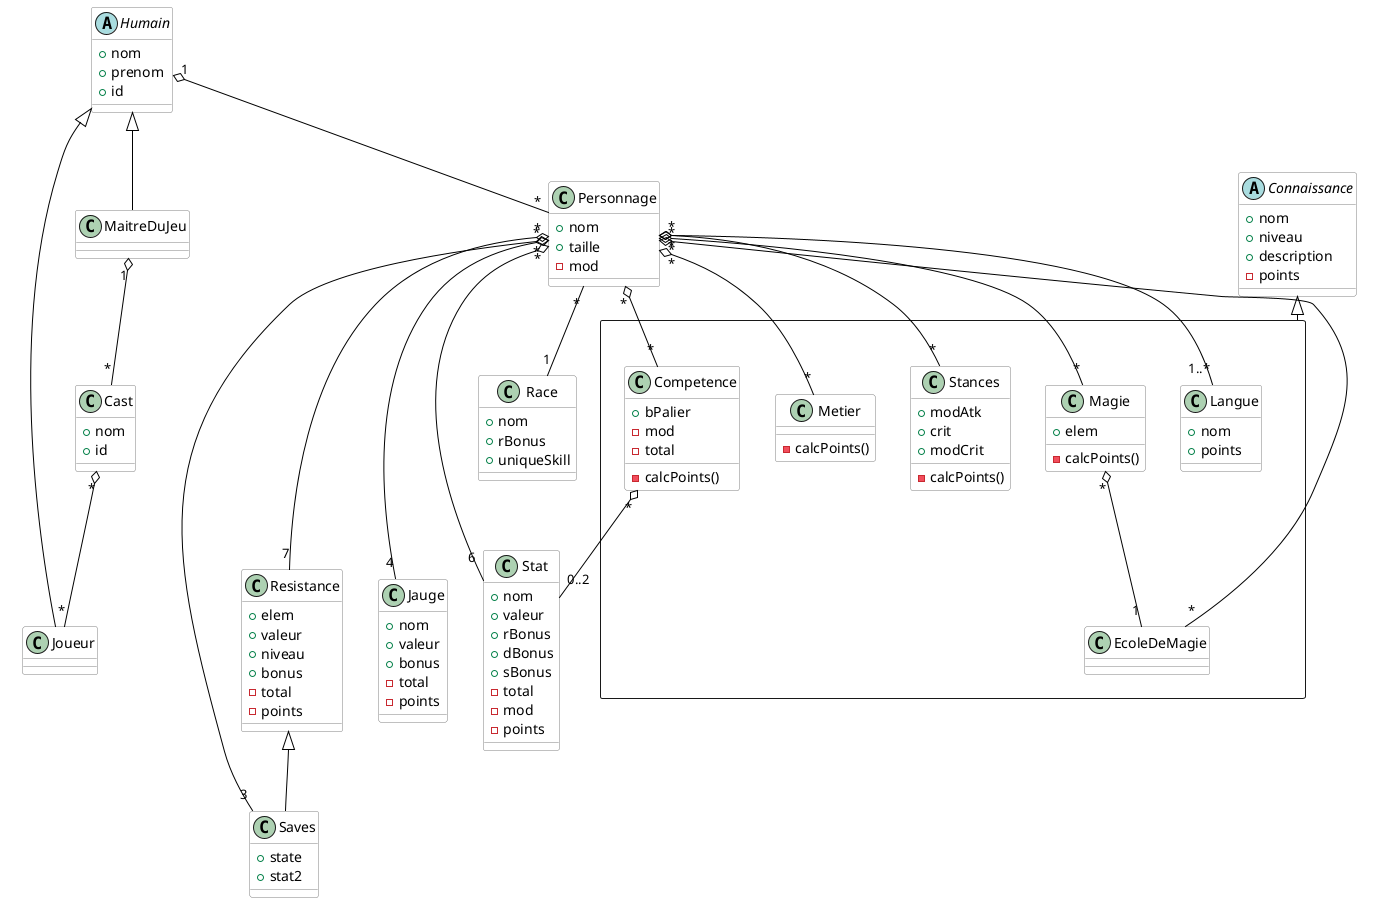 @startuml astarun
skinparam class {
	BackgroundColor white
	ArrowColor black
	BorderColor gray
}

abstract class Humain {
	+ nom
	+ prenom
	+ id
}

class MaitreDuJeu {
}

class Joueur {
}

class Cast {
	+ nom
	+ id
}

class Personnage {
	+ nom
	+ taille
	- mod
}

class Race {
	+ nom
	+ rBonus
	+ uniqueSkill
}
together {
	class Stat {
		+ nom
		+ valeur
		+ rBonus
		+ dBonus
		+ sBonus
		- total
		- mod
		- points
	}

	class Resistance {
		+ elem
		+ valeur
		+ niveau
		+ bonus
		- total
		- points 
	}

	class Saves {
		+state
		+stat2
	}

	class Jauge {
		+ nom
		+ valeur
		+ bonus
		- total
		- points
	}
}

abstract class Connaissance {
	+ nom
	+ niveau
	+ description
	- points
}
package "" as pckgConn <<Rectangle>> {
	
	class Langue {
		+ nom
		+ points
	}

	class Competence {
		+ bPalier
		- mod
		- total
		- calcPoints()
	}

	class Stances {
		+ modAtk
		+ crit
		+ modCrit
		- calcPoints()
	}

	class Metier {
		- calcPoints()
	}

	class EcoleDeMagie {
	}

	class Magie {
		+ elem
		- calcPoints()
	}
}
' 
' db      d888888b d88888b d8b   db .d8888. 
' 88        `88'   88'     888o  88 88'  YP 
' 88         88    88ooooo 88V8o 88 `8bo.   
' 88         88    88~~~~~ 88 V8o88   `Y8b. 
' 88booo.   .88.   88.     88  V888 db   8D 
' Y88888P Y888888P Y88888P VP   V8P `8888Y' 
'                                           
'                   
Resistance ^-- Saves                        
' 
' 
' db   db db    db .88b  d88.  .d8b.  d888888b d8b   db      d888888b  .d88b.               
' 88   88 88    88 88'YbdP`88 d8' `8b   `88'   888o  88      `~~88~~' .8P  Y8.      8. A .8 
' 88ooo88 88    88 88  88  88 88ooo88    88    88V8o 88         88    88    88      `8.8.8' 
' 88~~~88 88    88 88  88  88 88~~~88    88    88 V8o88         88    88    88        888   
' 88   88 88b  d88 88  88  88 88   88   .88.   88  V888         88    `8b  d8'      .d'8`b. 
' YP   YP ~Y8888P' YP  YP  YP YP   YP Y888888P VP   V8P         YP     `Y88P'       8' V `8 
'                                                                                           
'                                                                                           
' 

Humain ^-- Joueur
Humain ^-- MaitreDuJeu
Humain "1" o-- "*" Personnage
' 
'    d88b  .d88b.  db    db d88888b db    db d8888b.      d888888b  .d88b.               
'    `8P' .8P  Y8. 88    88 88'     88    88 88  `8D      `~~88~~' .8P  Y8.      8. A .8 
'     88  88    88 88    88 88ooooo 88    88 88oobY'         88    88    88      `8.8.8' 
'     88  88    88 88    88 88~~~~~ 88    88 88`8b           88    88    88        888   
' db. 88  `8b  d8' 88b  d88 88.     88b  d88 88 `88.         88    `8b  d8'      .d'8`b. 
' Y8888P   `Y88P'  ~Y8888P' Y88888P ~Y8888P' 88   YD         YP     `Y88P'       8' V `8 
'                                                                                        
'                                                                                        
' 

' 
' .88b  d88.  .d8b.  d888888b d888888b d8888b. d88888b d8888b. db    db    d88b d88888b db    db      d888888b  .d88b.               
' 88'YbdP`88 d8' `8b   `88'   `~~88~~' 88  `8D 88'     88  `8D 88    88    `8P' 88'     88    88      `~~88~~' .8P  Y8.      8. A .8 
' 88  88  88 88ooo88    88       88    88oobY' 88ooooo 88   88 88    88     88  88ooooo 88    88         88    88    88      `8.8.8' 
' 88  88  88 88~~~88    88       88    88`8b   88~~~~~ 88   88 88    88     88  88~~~~~ 88    88         88    88    88        888   
' 88  88  88 88   88   .88.      88    88 `88. 88.     88  .8D 88b  d88 db. 88  88.     88b  d88         88    `8b  d8'      .d'8`b. 
' YP  YP  YP YP   YP Y888888P    YP    88   YD Y88888P Y8888D' ~Y8888P' Y8888P  Y88888P ~Y8888P'         YP     `Y88P'       8' V `8 
'                                                                                                                                    
'                                                                                                                                    
' 
MaitreDuJeu "1" o-- "*" Cast
' 
'  .o88b.  .d8b.  .d8888. d888888b      d888888b  .d88b.               
' d8P  Y8 d8' `8b 88'  YP `~~88~~'      `~~88~~' .8P  Y8.      8. A .8 
' 8P      88ooo88 `8bo.      88            88    88    88      `8.8.8' 
' 8b      88~~~88   `Y8b.    88            88    88    88        888   
' Y8b  d8 88   88 db   8D    88            88    `8b  d8'      .d'8`b. 
'  `Y88P' YP   YP `8888Y'    YP            YP     `Y88P'       8' V `8 
'                                                                      
'                                                                      
' 
Cast "*" o-- "*" Joueur
' 
'  .o88b.  .d88b.  d8b   db d8b   db  .d8b.  d888888b .d8888. .d8888.  .d8b.  d8b   db  .o88b. d88888b .d8888.      d888888b  .d88b.               
' d8P  Y8 .8P  Y8. 888o  88 888o  88 d8' `8b   `88'   88'  YP 88'  YP d8' `8b 888o  88 d8P  Y8 88'     88'  YP      `~~88~~' .8P  Y8.      8. A .8 
' 8P      88    88 88V8o 88 88V8o 88 88ooo88    88    `8bo.   `8bo.   88ooo88 88V8o 88 8P      88ooooo `8bo.           88    88    88      `8.8.8' 
' 8b      88    88 88 V8o88 88 V8o88 88~~~88    88      `Y8b.   `Y8b. 88~~~88 88 V8o88 8b      88~~~~~   `Y8b.         88    88    88        888   
' Y8b  d8 `8b  d8' 88  V888 88  V888 88   88   .88.   db   8D db   8D 88   88 88  V888 Y8b  d8 88.     db   8D         88    `8b  d8'      .d'8`b. 
'  `Y88P'  `Y88P'  VP   V8P VP   V8P YP   YP Y888888P `8888Y' `8888Y' YP   YP VP   V8P  `Y88P' Y88888P `8888Y'         YP     `Y88P'       8' V `8 
'                                                                                                                                                  
'                                                                                                                                                  
'
Connaissance ^-- pckgConn

Competence "*" o-- "0..2" Stat

' 
' d8888b. d88888b d8888b. .d8888.  .d88b.  d8b   db d8b   db  .d8b.   d888b  d88888b      d888888b  .d88b.               
' 88  `8D 88'     88  `8D 88'  YP .8P  Y8. 888o  88 888o  88 d8' `8b 88' Y8b 88'          `~~88~~' .8P  Y8.      8. A .8 
' 88oodD' 88ooooo 88oobY' `8bo.   88    88 88V8o 88 88V8o 88 88ooo88 88      88ooooo         88    88    88      `8.8.8' 
' 88~~~   88~~~~~ 88`8b     `Y8b. 88    88 88 V8o88 88 V8o88 88~~~88 88  ooo 88~~~~~         88    88    88        888   
' 88      88.     88 `88. db   8D `8b  d8' 88  V888 88  V888 88   88 88. ~8~ 88.             88    `8b  d8'      .d'8`b. 
' 88      Y88888P 88   YD `8888Y'  `Y88P'  VP   V8P VP   V8P YP   YP  Y888P  Y88888P         YP     `Y88P'       8' V `8 
'                                                                                                                        
'                                                                                                                        
' 
Personnage "*" o-- "6" Stat 
Personnage "*" o-- "4" Jauge 
Personnage "*" o-- "7" Resistance
Personnage "*" o-- "3" Saves
Personnage "*" -- "1" Race
' 
' d8888b. d88888b d8888b. .d8888.  .d88b.  d8b   db d8b   db  .d8b.   d888b  d88888b      d888888b  .d88b.        .o88b.  .d88b.  d8b   db d8b   db  .d8b.  d888888b .d8888. .d8888.  .d8b.  d8b   db  .o88b. d88888b .d8888. 
' 88  `8D 88'     88  `8D 88'  YP .8P  Y8. 888o  88 888o  88 d8' `8b 88' Y8b 88'          `~~88~~' .8P  Y8.      d8P  Y8 .8P  Y8. 888o  88 888o  88 d8' `8b   `88'   88'  YP 88'  YP d8' `8b 888o  88 d8P  Y8 88'     88'  YP 
' 88oodD' 88ooooo 88oobY' `8bo.   88    88 88V8o 88 88V8o 88 88ooo88 88      88ooooo         88    88    88      8P      88    88 88V8o 88 88V8o 88 88ooo88    88    `8bo.   `8bo.   88ooo88 88V8o 88 8P      88ooooo `8bo.   
' 88~~~   88~~~~~ 88`8b     `Y8b. 88    88 88 V8o88 88 V8o88 88~~~88 88  ooo 88~~~~~         88    88    88      8b      88    88 88 V8o88 88 V8o88 88~~~88    88      `Y8b.   `Y8b. 88~~~88 88 V8o88 8b      88~~~~~   `Y8b. 
' 88      88.     88 `88. db   8D `8b  d8' 88  V888 88  V888 88   88 88. ~8~ 88.             88    `8b  d8'      Y8b  d8 `8b  d8' 88  V888 88  V888 88   88   .88.   db   8D db   8D 88   88 88  V888 Y8b  d8 88.     db   8D 
' 88      Y88888P 88   YD `8888Y'  `Y88P'  VP   V8P VP   V8P YP   YP  Y888P  Y88888P         YP     `Y88P'        `Y88P'  `Y88P'  VP   V8P VP   V8P YP   YP Y888888P `8888Y' `8888Y' YP   YP VP   V8P  `Y88P' Y88888P `8888Y' 
'                                                                                                                                                                                                                             
'                                                                                                                                                                                                                             
' 
Personnage "*" o-- "1..*" Langue
Personnage "*" o-- "*" Competence
Personnage "*" o-- "*" Metier
Personnage "*" o-- "*" Stances
Personnage "*" o-- "*" Magie
Personnage "*" o-- "*" EcoleDeMagie

' 
' .88b  d88.  .d8b.   d888b  d888888b d88888b      d888888b  .d88b.       db    db 
' 88'YbdP`88 d8' `8b 88' Y8b   `88'   88'          `~~88~~' .8P  Y8.      `8b  d8' 
' 88  88  88 88ooo88 88         88    88ooooo         88    88    88       `8bd8'  
' 88  88  88 88~~~88 88  ooo    88    88~~~~~         88    88    88       .dPYb.  
' 88  88  88 88   88 88. ~8~   .88.   88.             88    `8b  d8'      .8P  Y8. 
' YP  YP  YP YP   YP  Y888P  Y888888P Y88888P         YP     `Y88P'       YP    YP 
'                                                                                  
'                                                                                  
' 
Magie "*" o-- "1" EcoleDeMagie

@enduml